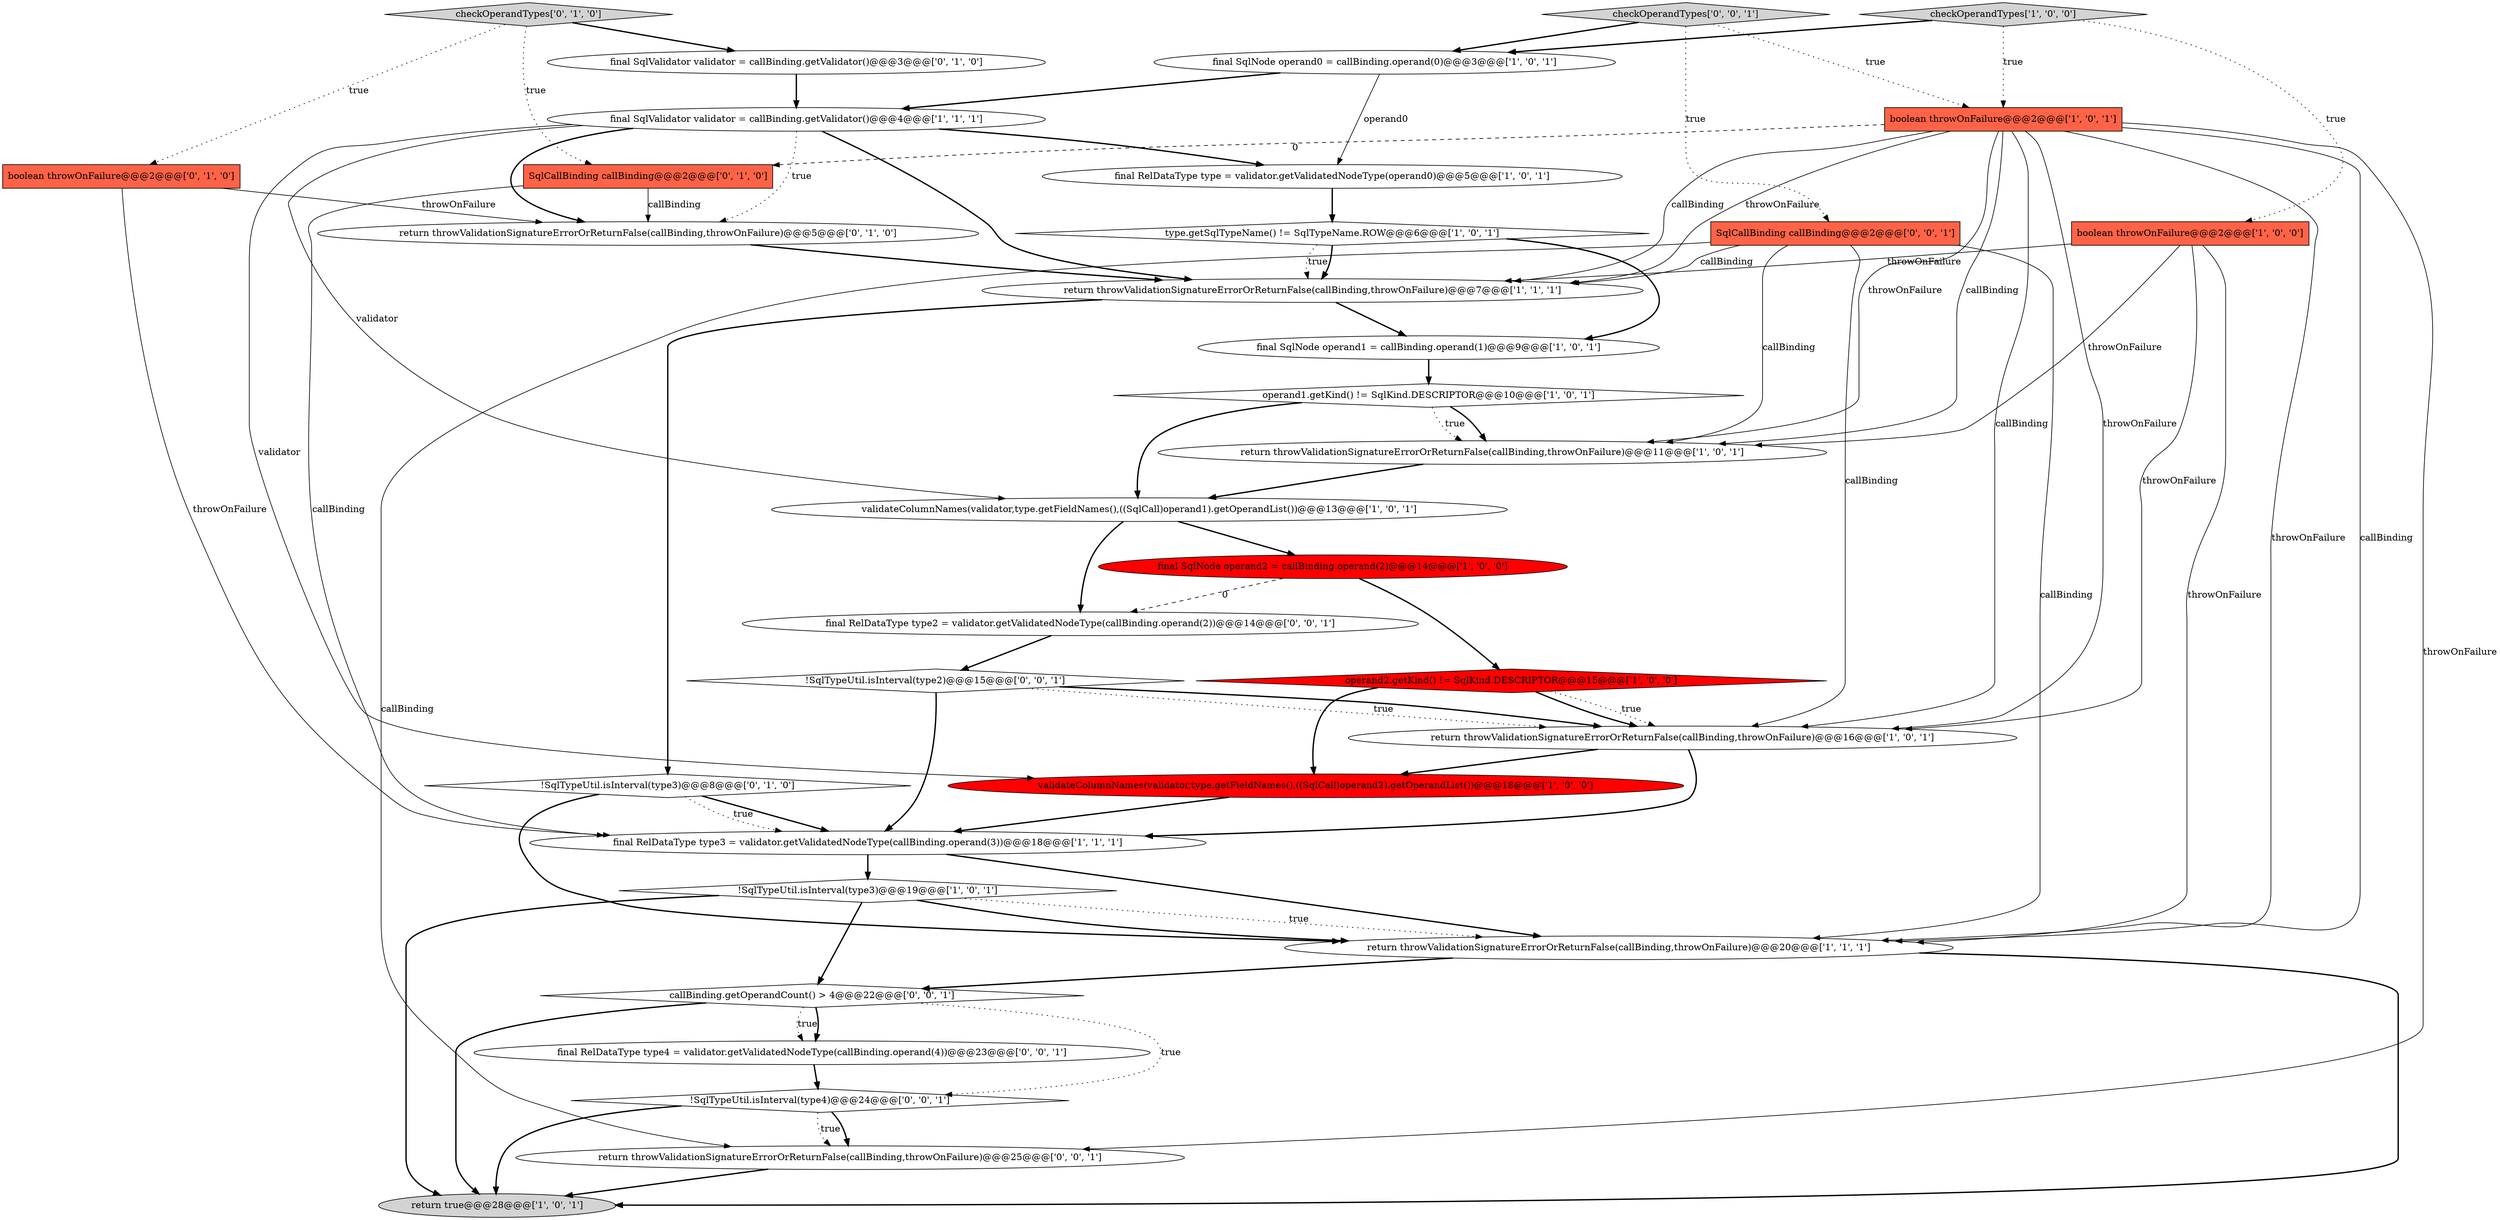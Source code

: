 digraph {
28 [style = filled, label = "final RelDataType type4 = validator.getValidatedNodeType(callBinding.operand(4))@@@23@@@['0', '0', '1']", fillcolor = white, shape = ellipse image = "AAA0AAABBB3BBB"];
26 [style = filled, label = "!SqlTypeUtil.isInterval(type4)@@@24@@@['0', '0', '1']", fillcolor = white, shape = diamond image = "AAA0AAABBB3BBB"];
10 [style = filled, label = "final RelDataType type3 = validator.getValidatedNodeType(callBinding.operand(3))@@@18@@@['1', '1', '1']", fillcolor = white, shape = ellipse image = "AAA0AAABBB1BBB"];
12 [style = filled, label = "operand1.getKind() != SqlKind.DESCRIPTOR@@@10@@@['1', '0', '1']", fillcolor = white, shape = diamond image = "AAA0AAABBB1BBB"];
27 [style = filled, label = "SqlCallBinding callBinding@@@2@@@['0', '0', '1']", fillcolor = tomato, shape = box image = "AAA0AAABBB3BBB"];
6 [style = filled, label = "operand2.getKind() != SqlKind.DESCRIPTOR@@@15@@@['1', '0', '0']", fillcolor = red, shape = diamond image = "AAA1AAABBB1BBB"];
2 [style = filled, label = "return true@@@28@@@['1', '0', '1']", fillcolor = lightgray, shape = ellipse image = "AAA0AAABBB1BBB"];
30 [style = filled, label = "checkOperandTypes['0', '0', '1']", fillcolor = lightgray, shape = diamond image = "AAA0AAABBB3BBB"];
33 [style = filled, label = "!SqlTypeUtil.isInterval(type2)@@@15@@@['0', '0', '1']", fillcolor = white, shape = diamond image = "AAA0AAABBB3BBB"];
1 [style = filled, label = "final SqlNode operand0 = callBinding.operand(0)@@@3@@@['1', '0', '1']", fillcolor = white, shape = ellipse image = "AAA0AAABBB1BBB"];
4 [style = filled, label = "final RelDataType type = validator.getValidatedNodeType(operand0)@@@5@@@['1', '0', '1']", fillcolor = white, shape = ellipse image = "AAA0AAABBB1BBB"];
15 [style = filled, label = "validateColumnNames(validator,type.getFieldNames(),((SqlCall)operand1).getOperandList())@@@13@@@['1', '0', '1']", fillcolor = white, shape = ellipse image = "AAA0AAABBB1BBB"];
16 [style = filled, label = "type.getSqlTypeName() != SqlTypeName.ROW@@@6@@@['1', '0', '1']", fillcolor = white, shape = diamond image = "AAA0AAABBB1BBB"];
19 [style = filled, label = "validateColumnNames(validator,type.getFieldNames(),((SqlCall)operand2).getOperandList())@@@18@@@['1', '0', '0']", fillcolor = red, shape = ellipse image = "AAA1AAABBB1BBB"];
14 [style = filled, label = "final SqlNode operand1 = callBinding.operand(1)@@@9@@@['1', '0', '1']", fillcolor = white, shape = ellipse image = "AAA0AAABBB1BBB"];
11 [style = filled, label = "boolean throwOnFailure@@@2@@@['1', '0', '0']", fillcolor = tomato, shape = box image = "AAA0AAABBB1BBB"];
0 [style = filled, label = "return throwValidationSignatureErrorOrReturnFalse(callBinding,throwOnFailure)@@@16@@@['1', '0', '1']", fillcolor = white, shape = ellipse image = "AAA0AAABBB1BBB"];
5 [style = filled, label = "return throwValidationSignatureErrorOrReturnFalse(callBinding,throwOnFailure)@@@20@@@['1', '1', '1']", fillcolor = white, shape = ellipse image = "AAA0AAABBB1BBB"];
22 [style = filled, label = "return throwValidationSignatureErrorOrReturnFalse(callBinding,throwOnFailure)@@@5@@@['0', '1', '0']", fillcolor = white, shape = ellipse image = "AAA0AAABBB2BBB"];
31 [style = filled, label = "return throwValidationSignatureErrorOrReturnFalse(callBinding,throwOnFailure)@@@25@@@['0', '0', '1']", fillcolor = white, shape = ellipse image = "AAA0AAABBB3BBB"];
7 [style = filled, label = "!SqlTypeUtil.isInterval(type3)@@@19@@@['1', '0', '1']", fillcolor = white, shape = diamond image = "AAA0AAABBB1BBB"];
25 [style = filled, label = "SqlCallBinding callBinding@@@2@@@['0', '1', '0']", fillcolor = tomato, shape = box image = "AAA1AAABBB2BBB"];
21 [style = filled, label = "!SqlTypeUtil.isInterval(type3)@@@8@@@['0', '1', '0']", fillcolor = white, shape = diamond image = "AAA0AAABBB2BBB"];
8 [style = filled, label = "final SqlValidator validator = callBinding.getValidator()@@@4@@@['1', '1', '1']", fillcolor = white, shape = ellipse image = "AAA0AAABBB1BBB"];
17 [style = filled, label = "final SqlNode operand2 = callBinding.operand(2)@@@14@@@['1', '0', '0']", fillcolor = red, shape = ellipse image = "AAA1AAABBB1BBB"];
32 [style = filled, label = "final RelDataType type2 = validator.getValidatedNodeType(callBinding.operand(2))@@@14@@@['0', '0', '1']", fillcolor = white, shape = ellipse image = "AAA0AAABBB3BBB"];
13 [style = filled, label = "boolean throwOnFailure@@@2@@@['1', '0', '1']", fillcolor = tomato, shape = box image = "AAA0AAABBB1BBB"];
29 [style = filled, label = "callBinding.getOperandCount() > 4@@@22@@@['0', '0', '1']", fillcolor = white, shape = diamond image = "AAA0AAABBB3BBB"];
9 [style = filled, label = "return throwValidationSignatureErrorOrReturnFalse(callBinding,throwOnFailure)@@@11@@@['1', '0', '1']", fillcolor = white, shape = ellipse image = "AAA0AAABBB1BBB"];
3 [style = filled, label = "checkOperandTypes['1', '0', '0']", fillcolor = lightgray, shape = diamond image = "AAA0AAABBB1BBB"];
24 [style = filled, label = "boolean throwOnFailure@@@2@@@['0', '1', '0']", fillcolor = tomato, shape = box image = "AAA0AAABBB2BBB"];
18 [style = filled, label = "return throwValidationSignatureErrorOrReturnFalse(callBinding,throwOnFailure)@@@7@@@['1', '1', '1']", fillcolor = white, shape = ellipse image = "AAA0AAABBB1BBB"];
23 [style = filled, label = "checkOperandTypes['0', '1', '0']", fillcolor = lightgray, shape = diamond image = "AAA0AAABBB2BBB"];
20 [style = filled, label = "final SqlValidator validator = callBinding.getValidator()@@@3@@@['0', '1', '0']", fillcolor = white, shape = ellipse image = "AAA0AAABBB2BBB"];
21->10 [style = bold, label=""];
13->0 [style = solid, label="throwOnFailure"];
13->25 [style = dashed, label="0"];
12->9 [style = bold, label=""];
29->26 [style = dotted, label="true"];
13->0 [style = solid, label="callBinding"];
27->31 [style = solid, label="callBinding"];
33->0 [style = bold, label=""];
15->17 [style = bold, label=""];
29->2 [style = bold, label=""];
11->0 [style = solid, label="throwOnFailure"];
8->22 [style = dotted, label="true"];
16->14 [style = bold, label=""];
6->0 [style = dotted, label="true"];
8->4 [style = bold, label=""];
27->5 [style = solid, label="callBinding"];
4->16 [style = bold, label=""];
25->10 [style = solid, label="callBinding"];
7->29 [style = bold, label=""];
5->29 [style = bold, label=""];
0->19 [style = bold, label=""];
8->18 [style = bold, label=""];
13->9 [style = solid, label="throwOnFailure"];
31->2 [style = bold, label=""];
10->7 [style = bold, label=""];
8->22 [style = bold, label=""];
7->5 [style = bold, label=""];
20->8 [style = bold, label=""];
22->18 [style = bold, label=""];
13->5 [style = solid, label="throwOnFailure"];
7->2 [style = bold, label=""];
8->15 [style = solid, label="validator"];
1->4 [style = solid, label="operand0"];
23->24 [style = dotted, label="true"];
16->18 [style = dotted, label="true"];
11->9 [style = solid, label="throwOnFailure"];
33->0 [style = dotted, label="true"];
23->20 [style = bold, label=""];
16->18 [style = bold, label=""];
1->8 [style = bold, label=""];
3->1 [style = bold, label=""];
17->6 [style = bold, label=""];
19->10 [style = bold, label=""];
28->26 [style = bold, label=""];
21->10 [style = dotted, label="true"];
32->33 [style = bold, label=""];
7->5 [style = dotted, label="true"];
8->19 [style = solid, label="validator"];
21->5 [style = bold, label=""];
26->31 [style = dotted, label="true"];
26->31 [style = bold, label=""];
10->5 [style = bold, label=""];
30->13 [style = dotted, label="true"];
29->28 [style = dotted, label="true"];
13->18 [style = solid, label="throwOnFailure"];
24->10 [style = solid, label="throwOnFailure"];
27->9 [style = solid, label="callBinding"];
18->21 [style = bold, label=""];
23->25 [style = dotted, label="true"];
3->13 [style = dotted, label="true"];
3->11 [style = dotted, label="true"];
30->1 [style = bold, label=""];
30->27 [style = dotted, label="true"];
12->15 [style = bold, label=""];
17->32 [style = dashed, label="0"];
33->10 [style = bold, label=""];
6->0 [style = bold, label=""];
6->19 [style = bold, label=""];
27->0 [style = solid, label="callBinding"];
27->18 [style = solid, label="callBinding"];
29->28 [style = bold, label=""];
26->2 [style = bold, label=""];
5->2 [style = bold, label=""];
0->10 [style = bold, label=""];
13->9 [style = solid, label="callBinding"];
9->15 [style = bold, label=""];
11->5 [style = solid, label="throwOnFailure"];
14->12 [style = bold, label=""];
13->18 [style = solid, label="callBinding"];
13->5 [style = solid, label="callBinding"];
24->22 [style = solid, label="throwOnFailure"];
13->31 [style = solid, label="throwOnFailure"];
15->32 [style = bold, label=""];
25->22 [style = solid, label="callBinding"];
18->14 [style = bold, label=""];
11->18 [style = solid, label="throwOnFailure"];
12->9 [style = dotted, label="true"];
}
